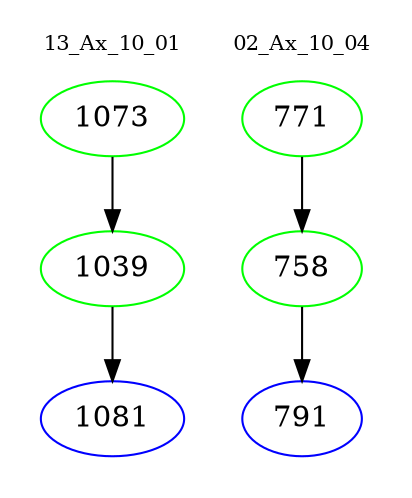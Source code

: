 digraph{
subgraph cluster_0 {
color = white
label = "13_Ax_10_01";
fontsize=10;
T0_1073 [label="1073", color="green"]
T0_1073 -> T0_1039 [color="black"]
T0_1039 [label="1039", color="green"]
T0_1039 -> T0_1081 [color="black"]
T0_1081 [label="1081", color="blue"]
}
subgraph cluster_1 {
color = white
label = "02_Ax_10_04";
fontsize=10;
T1_771 [label="771", color="green"]
T1_771 -> T1_758 [color="black"]
T1_758 [label="758", color="green"]
T1_758 -> T1_791 [color="black"]
T1_791 [label="791", color="blue"]
}
}
